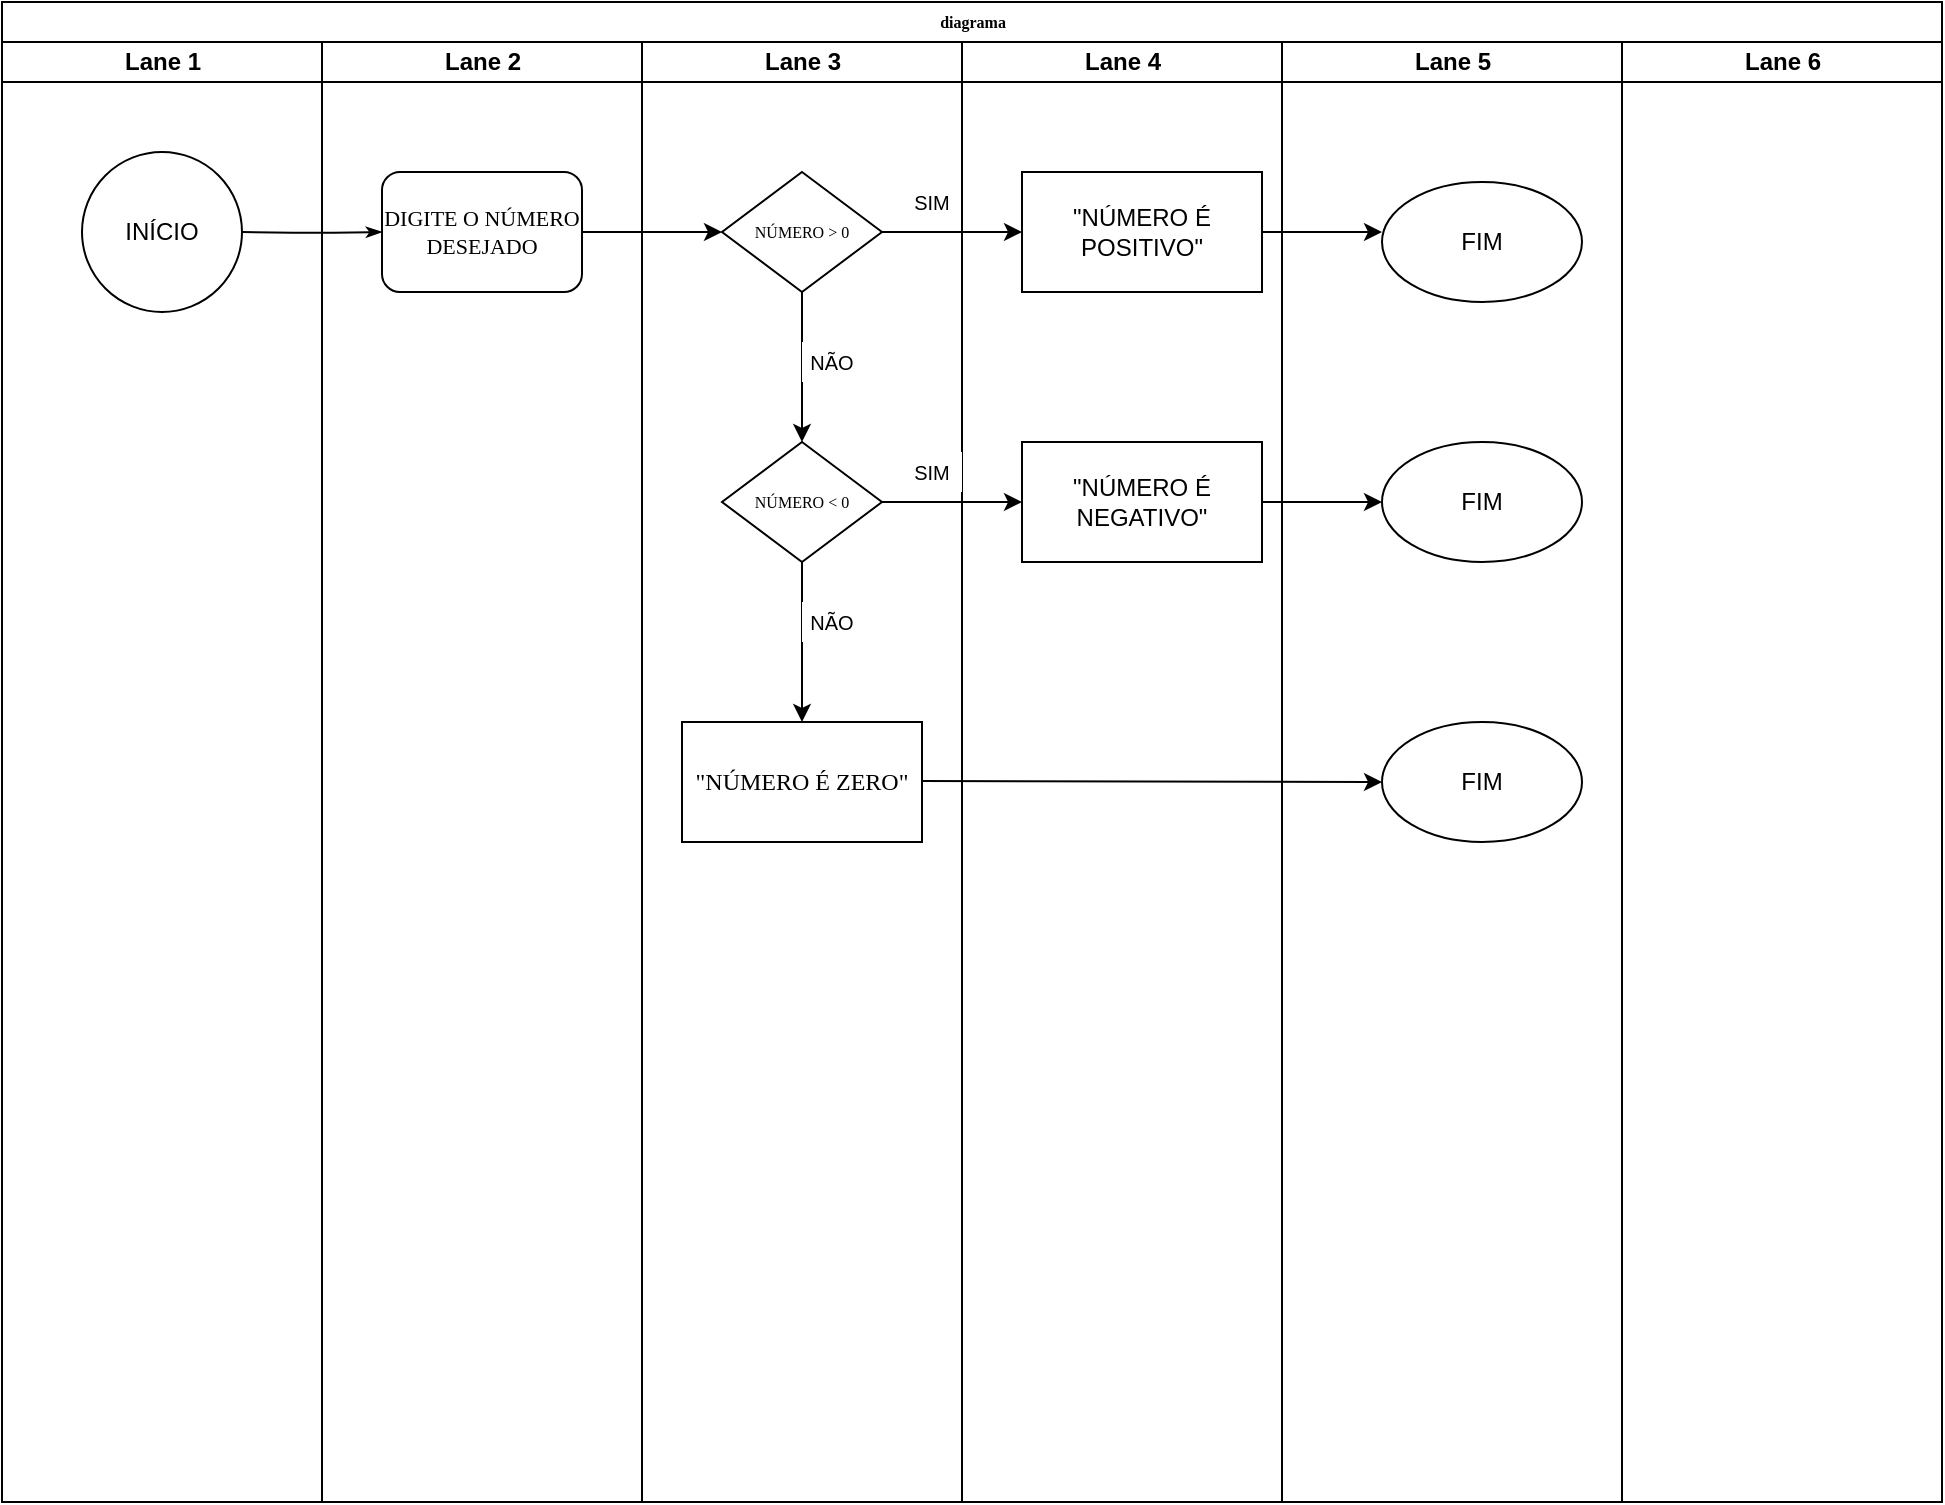 <mxfile version="24.7.7">
  <diagram name="Page-1" id="74e2e168-ea6b-b213-b513-2b3c1d86103e">
    <mxGraphModel dx="1434" dy="780" grid="1" gridSize="10" guides="1" tooltips="1" connect="1" arrows="1" fold="1" page="1" pageScale="1" pageWidth="1100" pageHeight="850" background="none" math="0" shadow="0">
      <root>
        <mxCell id="0" />
        <mxCell id="1" parent="0" />
        <mxCell id="77e6c97f196da883-1" value="diagrama" style="swimlane;html=1;childLayout=stackLayout;startSize=20;rounded=0;shadow=0;labelBackgroundColor=none;strokeWidth=1;fontFamily=Verdana;fontSize=8;align=center;" parent="1" vertex="1">
          <mxGeometry x="70" y="40" width="970" height="750" as="geometry" />
        </mxCell>
        <mxCell id="77e6c97f196da883-2" value="Lane 1" style="swimlane;html=1;startSize=20;" parent="77e6c97f196da883-1" vertex="1">
          <mxGeometry y="20" width="160" height="730" as="geometry" />
        </mxCell>
        <mxCell id="TdhsUQ9gUjJlJnHCxSFa-63" value="INÍCIO" style="ellipse;whiteSpace=wrap;html=1;" vertex="1" parent="77e6c97f196da883-2">
          <mxGeometry x="40" y="55" width="80" height="80" as="geometry" />
        </mxCell>
        <mxCell id="77e6c97f196da883-26" style="edgeStyle=orthogonalEdgeStyle;rounded=1;html=1;labelBackgroundColor=none;startArrow=none;startFill=0;startSize=5;endArrow=classicThin;endFill=1;endSize=5;jettySize=auto;orthogonalLoop=1;strokeWidth=1;fontFamily=Verdana;fontSize=8" parent="77e6c97f196da883-1" target="77e6c97f196da883-11" edge="1">
          <mxGeometry relative="1" as="geometry">
            <mxPoint x="120" y="115" as="sourcePoint" />
          </mxGeometry>
        </mxCell>
        <mxCell id="77e6c97f196da883-33" style="edgeStyle=orthogonalEdgeStyle;rounded=1;html=1;labelBackgroundColor=none;startArrow=none;startFill=0;startSize=5;endArrow=classicThin;endFill=1;endSize=5;jettySize=auto;orthogonalLoop=1;strokeWidth=1;fontFamily=Verdana;fontSize=8" parent="77e6c97f196da883-1" source="77e6c97f196da883-13" edge="1">
          <mxGeometry relative="1" as="geometry">
            <mxPoint x="560" y="320" as="targetPoint" />
          </mxGeometry>
        </mxCell>
        <mxCell id="77e6c97f196da883-3" value="Lane 2" style="swimlane;html=1;startSize=20;" parent="77e6c97f196da883-1" vertex="1">
          <mxGeometry x="160" y="20" width="160" height="730" as="geometry" />
        </mxCell>
        <mxCell id="77e6c97f196da883-11" value="&lt;font style=&quot;font-size: 11px;&quot;&gt;DIGITE O NÚMERO DESEJADO&lt;/font&gt;" style="rounded=1;whiteSpace=wrap;html=1;shadow=0;labelBackgroundColor=none;strokeWidth=1;fontFamily=Verdana;fontSize=8;align=center;" parent="77e6c97f196da883-3" vertex="1">
          <mxGeometry x="30" y="65" width="100" height="60" as="geometry" />
        </mxCell>
        <mxCell id="77e6c97f196da883-4" value="Lane 3" style="swimlane;html=1;startSize=20;" parent="77e6c97f196da883-1" vertex="1">
          <mxGeometry x="320" y="20" width="160" height="730" as="geometry" />
        </mxCell>
        <mxCell id="TdhsUQ9gUjJlJnHCxSFa-1" value="NÚMERO &amp;gt; 0" style="rhombus;whiteSpace=wrap;html=1;rounded=0;shadow=0;labelBackgroundColor=none;strokeWidth=1;fontFamily=Verdana;fontSize=8;align=center;" vertex="1" parent="77e6c97f196da883-4">
          <mxGeometry x="40" y="65" width="80" height="60" as="geometry" />
        </mxCell>
        <mxCell id="TdhsUQ9gUjJlJnHCxSFa-7" value="" style="endArrow=classic;html=1;rounded=0;exitX=0.5;exitY=1;exitDx=0;exitDy=0;" edge="1" parent="77e6c97f196da883-4" source="TdhsUQ9gUjJlJnHCxSFa-1">
          <mxGeometry width="50" height="50" relative="1" as="geometry">
            <mxPoint x="130" y="370" as="sourcePoint" />
            <mxPoint x="80" y="200" as="targetPoint" />
          </mxGeometry>
        </mxCell>
        <mxCell id="TdhsUQ9gUjJlJnHCxSFa-8" value="SIM" style="rounded=0;html=1;fontSize=10;whiteSpace=wrap;strokeColor=none;" vertex="1" parent="77e6c97f196da883-4">
          <mxGeometry x="130" y="70" width="30" height="20" as="geometry" />
        </mxCell>
        <mxCell id="TdhsUQ9gUjJlJnHCxSFa-9" value="NÃO" style="rounded=0;html=1;fontSize=10;whiteSpace=wrap;strokeColor=none;" vertex="1" parent="77e6c97f196da883-4">
          <mxGeometry x="80" y="150" width="30" height="20" as="geometry" />
        </mxCell>
        <mxCell id="TdhsUQ9gUjJlJnHCxSFa-65" value="" style="edgeStyle=orthogonalEdgeStyle;rounded=0;orthogonalLoop=1;jettySize=auto;html=1;" edge="1" parent="77e6c97f196da883-4" source="TdhsUQ9gUjJlJnHCxSFa-59" target="TdhsUQ9gUjJlJnHCxSFa-64">
          <mxGeometry relative="1" as="geometry" />
        </mxCell>
        <mxCell id="TdhsUQ9gUjJlJnHCxSFa-59" value="NÚMERO &amp;lt; 0" style="rhombus;whiteSpace=wrap;html=1;rounded=0;shadow=0;labelBackgroundColor=none;strokeWidth=1;fontFamily=Verdana;fontSize=8;align=center;" vertex="1" parent="77e6c97f196da883-4">
          <mxGeometry x="40" y="200" width="80" height="60" as="geometry" />
        </mxCell>
        <mxCell id="TdhsUQ9gUjJlJnHCxSFa-64" value="&lt;font style=&quot;font-size: 12px;&quot;&gt;&quot;NÚMERO É ZERO&quot;&lt;/font&gt;" style="rounded=0;whiteSpace=wrap;html=1;fontSize=8;fontFamily=Verdana;shadow=0;labelBackgroundColor=none;strokeWidth=1;" vertex="1" parent="77e6c97f196da883-4">
          <mxGeometry x="20" y="340" width="120" height="60" as="geometry" />
        </mxCell>
        <mxCell id="TdhsUQ9gUjJlJnHCxSFa-72" value="NÃO" style="rounded=0;html=1;fontSize=10;whiteSpace=wrap;strokeColor=none;" vertex="1" parent="77e6c97f196da883-4">
          <mxGeometry x="80" y="280" width="30" height="20" as="geometry" />
        </mxCell>
        <mxCell id="TdhsUQ9gUjJlJnHCxSFa-76" value="" style="endArrow=classic;html=1;rounded=0;exitX=1;exitY=0.5;exitDx=0;exitDy=0;entryX=0;entryY=0.5;entryDx=0;entryDy=0;" edge="1" parent="77e6c97f196da883-4" target="TdhsUQ9gUjJlJnHCxSFa-75">
          <mxGeometry width="50" height="50" relative="1" as="geometry">
            <mxPoint x="140" y="369.5" as="sourcePoint" />
            <mxPoint x="210" y="369.5" as="targetPoint" />
          </mxGeometry>
        </mxCell>
        <mxCell id="77e6c97f196da883-5" value="Lane 4" style="swimlane;html=1;startSize=20;" parent="77e6c97f196da883-1" vertex="1">
          <mxGeometry x="480" y="20" width="160" height="730" as="geometry" />
        </mxCell>
        <mxCell id="TdhsUQ9gUjJlJnHCxSFa-5" value="&quot;NÚMERO É POSITIVO&quot;" style="rounded=0;whiteSpace=wrap;html=1;" vertex="1" parent="77e6c97f196da883-5">
          <mxGeometry x="30" y="65" width="120" height="60" as="geometry" />
        </mxCell>
        <mxCell id="TdhsUQ9gUjJlJnHCxSFa-60" value="SIM" style="rounded=0;html=1;fontSize=10;whiteSpace=wrap;strokeColor=none;" vertex="1" parent="77e6c97f196da883-5">
          <mxGeometry x="-30" y="205" width="30" height="20" as="geometry" />
        </mxCell>
        <mxCell id="TdhsUQ9gUjJlJnHCxSFa-61" value="&quot;NÚMERO É NEGATIVO&quot;" style="rounded=0;whiteSpace=wrap;html=1;" vertex="1" parent="77e6c97f196da883-5">
          <mxGeometry x="30" y="200" width="120" height="60" as="geometry" />
        </mxCell>
        <mxCell id="77e6c97f196da883-6" value="Lane 5" style="swimlane;html=1;startSize=20;" parent="77e6c97f196da883-1" vertex="1">
          <mxGeometry x="640" y="20" width="170" height="730" as="geometry" />
        </mxCell>
        <mxCell id="TdhsUQ9gUjJlJnHCxSFa-73" value="FIM" style="ellipse;whiteSpace=wrap;html=1;" vertex="1" parent="77e6c97f196da883-6">
          <mxGeometry x="50" y="70" width="100" height="60" as="geometry" />
        </mxCell>
        <mxCell id="TdhsUQ9gUjJlJnHCxSFa-74" value="FIM" style="ellipse;whiteSpace=wrap;html=1;" vertex="1" parent="77e6c97f196da883-6">
          <mxGeometry x="50" y="200" width="100" height="60" as="geometry" />
        </mxCell>
        <mxCell id="TdhsUQ9gUjJlJnHCxSFa-75" value="FIM" style="ellipse;whiteSpace=wrap;html=1;" vertex="1" parent="77e6c97f196da883-6">
          <mxGeometry x="50" y="340" width="100" height="60" as="geometry" />
        </mxCell>
        <mxCell id="77e6c97f196da883-7" value="Lane 6" style="swimlane;html=1;startSize=20;" parent="77e6c97f196da883-1" vertex="1">
          <mxGeometry x="810" y="20" width="160" height="730" as="geometry" />
        </mxCell>
        <mxCell id="TdhsUQ9gUjJlJnHCxSFa-3" value="" style="endArrow=classic;html=1;rounded=0;exitX=1;exitY=0.5;exitDx=0;exitDy=0;" edge="1" parent="77e6c97f196da883-1" source="77e6c97f196da883-11" target="TdhsUQ9gUjJlJnHCxSFa-1">
          <mxGeometry width="50" height="50" relative="1" as="geometry">
            <mxPoint x="450" y="390" as="sourcePoint" />
            <mxPoint x="500" y="340" as="targetPoint" />
          </mxGeometry>
        </mxCell>
        <mxCell id="TdhsUQ9gUjJlJnHCxSFa-4" value="" style="endArrow=classic;html=1;rounded=0;exitX=1;exitY=0.5;exitDx=0;exitDy=0;" edge="1" parent="77e6c97f196da883-1" source="TdhsUQ9gUjJlJnHCxSFa-1" target="TdhsUQ9gUjJlJnHCxSFa-5">
          <mxGeometry width="50" height="50" relative="1" as="geometry">
            <mxPoint x="450" y="390" as="sourcePoint" />
            <mxPoint x="520" y="115" as="targetPoint" />
          </mxGeometry>
        </mxCell>
        <mxCell id="TdhsUQ9gUjJlJnHCxSFa-62" value="" style="endArrow=classic;html=1;rounded=0;exitX=1;exitY=0.5;exitDx=0;exitDy=0;" edge="1" parent="77e6c97f196da883-1" target="TdhsUQ9gUjJlJnHCxSFa-61" source="TdhsUQ9gUjJlJnHCxSFa-59">
          <mxGeometry width="50" height="50" relative="1" as="geometry">
            <mxPoint x="450" y="125" as="sourcePoint" />
            <mxPoint x="530" y="125" as="targetPoint" />
          </mxGeometry>
        </mxCell>
        <mxCell id="TdhsUQ9gUjJlJnHCxSFa-69" value="" style="edgeStyle=orthogonalEdgeStyle;rounded=0;orthogonalLoop=1;jettySize=auto;html=1;" edge="1" parent="77e6c97f196da883-1" source="TdhsUQ9gUjJlJnHCxSFa-61">
          <mxGeometry relative="1" as="geometry">
            <mxPoint x="690" y="250" as="targetPoint" />
          </mxGeometry>
        </mxCell>
        <mxCell id="TdhsUQ9gUjJlJnHCxSFa-71" value="" style="edgeStyle=orthogonalEdgeStyle;rounded=0;orthogonalLoop=1;jettySize=auto;html=1;" edge="1" parent="77e6c97f196da883-1" source="TdhsUQ9gUjJlJnHCxSFa-5">
          <mxGeometry relative="1" as="geometry">
            <mxPoint x="690" y="115" as="targetPoint" />
          </mxGeometry>
        </mxCell>
      </root>
    </mxGraphModel>
  </diagram>
</mxfile>
